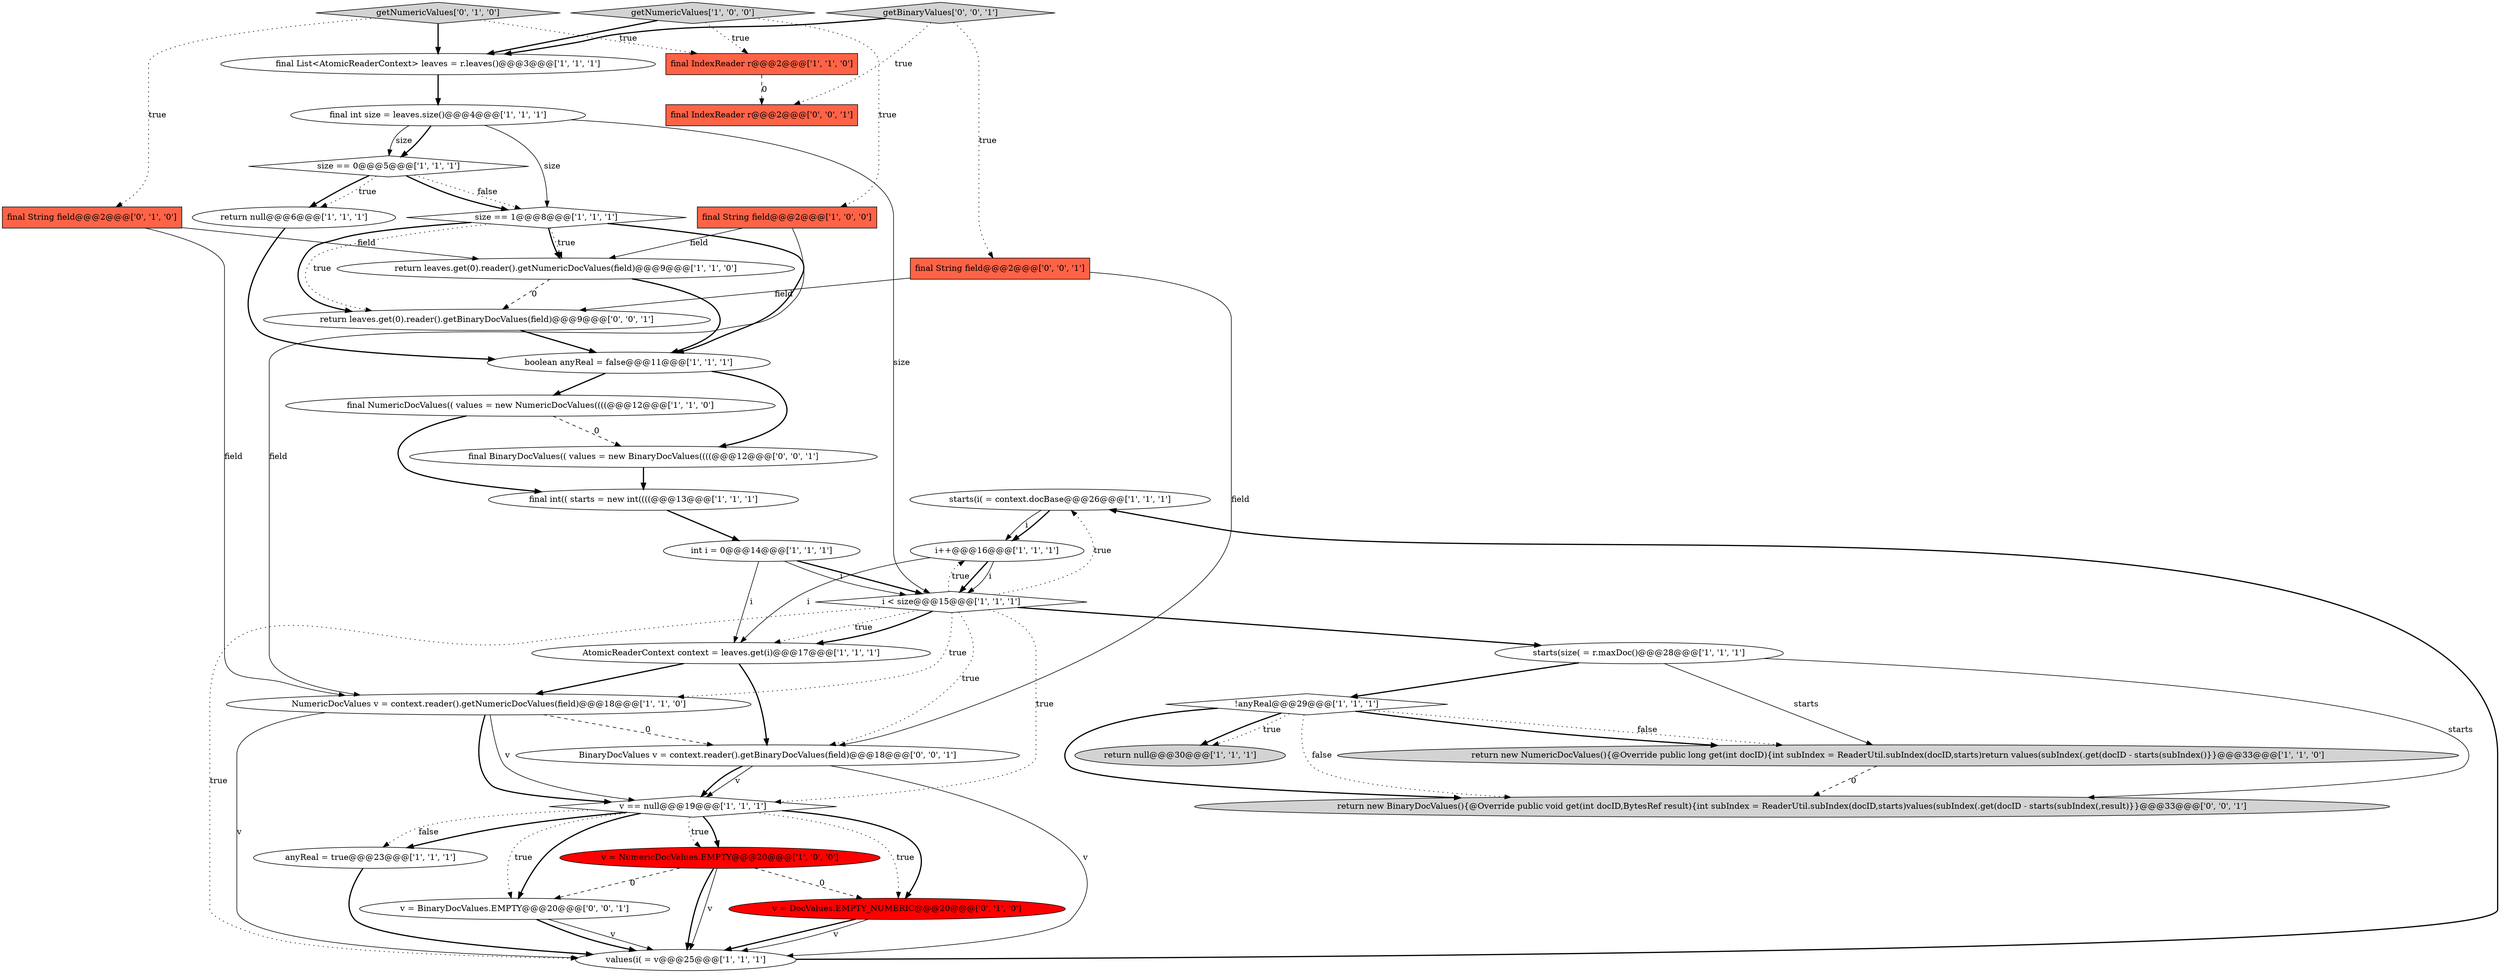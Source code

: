 digraph {
4 [style = filled, label = "starts(i( = context.docBase@@@26@@@['1', '1', '1']", fillcolor = white, shape = ellipse image = "AAA0AAABBB1BBB"];
31 [style = filled, label = "getBinaryValues['0', '0', '1']", fillcolor = lightgray, shape = diamond image = "AAA0AAABBB3BBB"];
10 [style = filled, label = "boolean anyReal = false@@@11@@@['1', '1', '1']", fillcolor = white, shape = ellipse image = "AAA0AAABBB1BBB"];
16 [style = filled, label = "return null@@@6@@@['1', '1', '1']", fillcolor = white, shape = ellipse image = "AAA0AAABBB1BBB"];
0 [style = filled, label = "i++@@@16@@@['1', '1', '1']", fillcolor = white, shape = ellipse image = "AAA0AAABBB1BBB"];
24 [style = filled, label = "final int size = leaves.size()@@@4@@@['1', '1', '1']", fillcolor = white, shape = ellipse image = "AAA0AAABBB1BBB"];
11 [style = filled, label = "size == 0@@@5@@@['1', '1', '1']", fillcolor = white, shape = diamond image = "AAA0AAABBB1BBB"];
26 [style = filled, label = "v = DocValues.EMPTY_NUMERIC@@@20@@@['0', '1', '0']", fillcolor = red, shape = ellipse image = "AAA1AAABBB2BBB"];
33 [style = filled, label = "final IndexReader r@@@2@@@['0', '0', '1']", fillcolor = tomato, shape = box image = "AAA0AAABBB3BBB"];
3 [style = filled, label = "i < size@@@15@@@['1', '1', '1']", fillcolor = white, shape = diamond image = "AAA0AAABBB1BBB"];
27 [style = filled, label = "final String field@@@2@@@['0', '1', '0']", fillcolor = tomato, shape = box image = "AAA0AAABBB2BBB"];
28 [style = filled, label = "getNumericValues['0', '1', '0']", fillcolor = lightgray, shape = diamond image = "AAA0AAABBB2BBB"];
17 [style = filled, label = "v = NumericDocValues.EMPTY@@@20@@@['1', '0', '0']", fillcolor = red, shape = ellipse image = "AAA1AAABBB1BBB"];
35 [style = filled, label = "return new BinaryDocValues(){@Override public void get(int docID,BytesRef result){int subIndex = ReaderUtil.subIndex(docID,starts)values(subIndex(.get(docID - starts(subIndex(,result)}}@@@33@@@['0', '0', '1']", fillcolor = lightgray, shape = ellipse image = "AAA0AAABBB3BBB"];
1 [style = filled, label = "final String field@@@2@@@['1', '0', '0']", fillcolor = tomato, shape = box image = "AAA0AAABBB1BBB"];
29 [style = filled, label = "final BinaryDocValues(( values = new BinaryDocValues((((@@@12@@@['0', '0', '1']", fillcolor = white, shape = ellipse image = "AAA0AAABBB3BBB"];
20 [style = filled, label = "size == 1@@@8@@@['1', '1', '1']", fillcolor = white, shape = diamond image = "AAA0AAABBB1BBB"];
7 [style = filled, label = "values(i( = v@@@25@@@['1', '1', '1']", fillcolor = white, shape = ellipse image = "AAA0AAABBB1BBB"];
18 [style = filled, label = "return new NumericDocValues(){@Override public long get(int docID){int subIndex = ReaderUtil.subIndex(docID,starts)return values(subIndex(.get(docID - starts(subIndex()}}@@@33@@@['1', '1', '0']", fillcolor = lightgray, shape = ellipse image = "AAA0AAABBB1BBB"];
30 [style = filled, label = "BinaryDocValues v = context.reader().getBinaryDocValues(field)@@@18@@@['0', '0', '1']", fillcolor = white, shape = ellipse image = "AAA0AAABBB3BBB"];
23 [style = filled, label = "final IndexReader r@@@2@@@['1', '1', '0']", fillcolor = tomato, shape = box image = "AAA0AAABBB1BBB"];
25 [style = filled, label = "!anyReal@@@29@@@['1', '1', '1']", fillcolor = white, shape = diamond image = "AAA0AAABBB1BBB"];
8 [style = filled, label = "int i = 0@@@14@@@['1', '1', '1']", fillcolor = white, shape = ellipse image = "AAA0AAABBB1BBB"];
13 [style = filled, label = "AtomicReaderContext context = leaves.get(i)@@@17@@@['1', '1', '1']", fillcolor = white, shape = ellipse image = "AAA0AAABBB1BBB"];
36 [style = filled, label = "return leaves.get(0).reader().getBinaryDocValues(field)@@@9@@@['0', '0', '1']", fillcolor = white, shape = ellipse image = "AAA0AAABBB3BBB"];
15 [style = filled, label = "v == null@@@19@@@['1', '1', '1']", fillcolor = white, shape = diamond image = "AAA0AAABBB1BBB"];
21 [style = filled, label = "final List<AtomicReaderContext> leaves = r.leaves()@@@3@@@['1', '1', '1']", fillcolor = white, shape = ellipse image = "AAA0AAABBB1BBB"];
6 [style = filled, label = "anyReal = true@@@23@@@['1', '1', '1']", fillcolor = white, shape = ellipse image = "AAA0AAABBB1BBB"];
32 [style = filled, label = "final String field@@@2@@@['0', '0', '1']", fillcolor = tomato, shape = box image = "AAA0AAABBB3BBB"];
12 [style = filled, label = "return leaves.get(0).reader().getNumericDocValues(field)@@@9@@@['1', '1', '0']", fillcolor = white, shape = ellipse image = "AAA0AAABBB1BBB"];
9 [style = filled, label = "starts(size( = r.maxDoc()@@@28@@@['1', '1', '1']", fillcolor = white, shape = ellipse image = "AAA0AAABBB1BBB"];
2 [style = filled, label = "final NumericDocValues(( values = new NumericDocValues((((@@@12@@@['1', '1', '0']", fillcolor = white, shape = ellipse image = "AAA0AAABBB1BBB"];
14 [style = filled, label = "return null@@@30@@@['1', '1', '1']", fillcolor = lightgray, shape = ellipse image = "AAA0AAABBB1BBB"];
19 [style = filled, label = "final int(( starts = new int((((@@@13@@@['1', '1', '1']", fillcolor = white, shape = ellipse image = "AAA0AAABBB1BBB"];
22 [style = filled, label = "NumericDocValues v = context.reader().getNumericDocValues(field)@@@18@@@['1', '1', '0']", fillcolor = white, shape = ellipse image = "AAA0AAABBB1BBB"];
34 [style = filled, label = "v = BinaryDocValues.EMPTY@@@20@@@['0', '0', '1']", fillcolor = white, shape = ellipse image = "AAA0AAABBB3BBB"];
5 [style = filled, label = "getNumericValues['1', '0', '0']", fillcolor = lightgray, shape = diamond image = "AAA0AAABBB1BBB"];
22->15 [style = bold, label=""];
24->20 [style = solid, label="size"];
30->7 [style = solid, label="v"];
5->23 [style = dotted, label="true"];
5->1 [style = dotted, label="true"];
32->36 [style = solid, label="field"];
1->12 [style = solid, label="field"];
15->6 [style = dotted, label="false"];
20->36 [style = dotted, label="true"];
21->24 [style = bold, label=""];
31->21 [style = bold, label=""];
25->14 [style = bold, label=""];
25->35 [style = bold, label=""];
11->20 [style = dotted, label="false"];
15->17 [style = bold, label=""];
12->10 [style = bold, label=""];
28->21 [style = bold, label=""];
24->11 [style = bold, label=""];
3->0 [style = dotted, label="true"];
13->22 [style = bold, label=""];
22->15 [style = solid, label="v"];
28->27 [style = dotted, label="true"];
17->7 [style = solid, label="v"];
9->35 [style = solid, label="starts"];
15->26 [style = dotted, label="true"];
0->3 [style = bold, label=""];
11->16 [style = bold, label=""];
9->18 [style = solid, label="starts"];
3->7 [style = dotted, label="true"];
25->18 [style = dotted, label="false"];
26->7 [style = bold, label=""];
15->34 [style = bold, label=""];
15->34 [style = dotted, label="true"];
3->30 [style = dotted, label="true"];
31->33 [style = dotted, label="true"];
30->15 [style = solid, label="v"];
4->0 [style = bold, label=""];
15->17 [style = dotted, label="true"];
5->21 [style = bold, label=""];
11->16 [style = dotted, label="true"];
22->7 [style = solid, label="v"];
4->0 [style = solid, label="i"];
28->23 [style = dotted, label="true"];
10->2 [style = bold, label=""];
6->7 [style = bold, label=""];
30->15 [style = bold, label=""];
26->7 [style = solid, label="v"];
8->3 [style = bold, label=""];
25->18 [style = bold, label=""];
34->7 [style = solid, label="v"];
7->4 [style = bold, label=""];
23->33 [style = dashed, label="0"];
3->9 [style = bold, label=""];
27->22 [style = solid, label="field"];
32->30 [style = solid, label="field"];
29->19 [style = bold, label=""];
2->29 [style = dashed, label="0"];
22->30 [style = dashed, label="0"];
3->15 [style = dotted, label="true"];
0->3 [style = solid, label="i"];
27->12 [style = solid, label="field"];
20->36 [style = bold, label=""];
3->13 [style = dotted, label="true"];
36->10 [style = bold, label=""];
11->20 [style = bold, label=""];
2->19 [style = bold, label=""];
8->3 [style = solid, label="i"];
17->34 [style = dashed, label="0"];
16->10 [style = bold, label=""];
24->3 [style = solid, label="size"];
25->35 [style = dotted, label="false"];
0->13 [style = solid, label="i"];
34->7 [style = bold, label=""];
3->4 [style = dotted, label="true"];
15->6 [style = bold, label=""];
25->14 [style = dotted, label="true"];
13->30 [style = bold, label=""];
24->11 [style = solid, label="size"];
18->35 [style = dashed, label="0"];
19->8 [style = bold, label=""];
8->13 [style = solid, label="i"];
15->26 [style = bold, label=""];
20->10 [style = bold, label=""];
31->32 [style = dotted, label="true"];
17->7 [style = bold, label=""];
10->29 [style = bold, label=""];
12->36 [style = dashed, label="0"];
9->25 [style = bold, label=""];
20->12 [style = bold, label=""];
3->22 [style = dotted, label="true"];
3->13 [style = bold, label=""];
17->26 [style = dashed, label="0"];
20->12 [style = dotted, label="true"];
1->22 [style = solid, label="field"];
}
